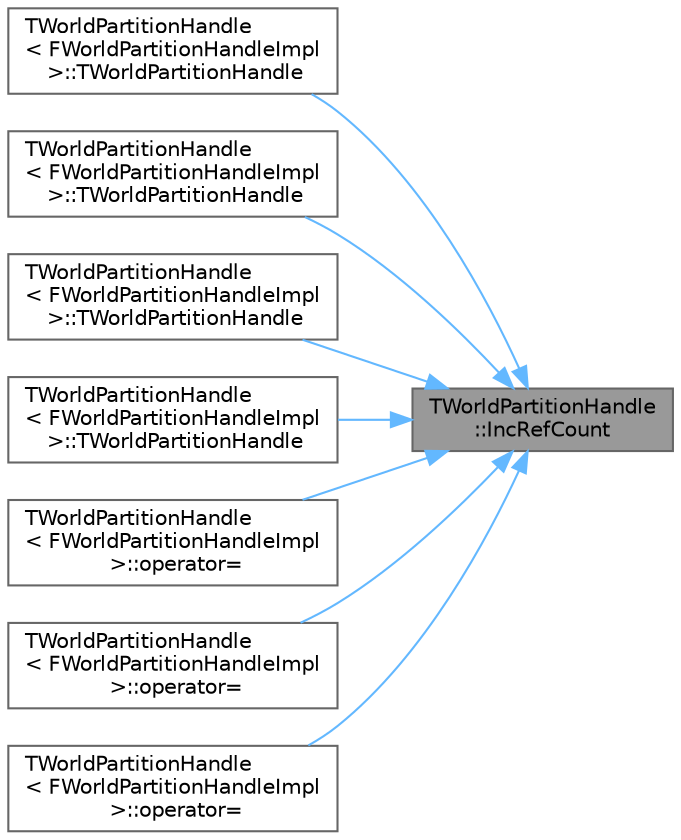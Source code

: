 digraph "TWorldPartitionHandle::IncRefCount"
{
 // INTERACTIVE_SVG=YES
 // LATEX_PDF_SIZE
  bgcolor="transparent";
  edge [fontname=Helvetica,fontsize=10,labelfontname=Helvetica,labelfontsize=10];
  node [fontname=Helvetica,fontsize=10,shape=box,height=0.2,width=0.4];
  rankdir="RL";
  Node1 [id="Node000001",label="TWorldPartitionHandle\l::IncRefCount",height=0.2,width=0.4,color="gray40", fillcolor="grey60", style="filled", fontcolor="black",tooltip=" "];
  Node1 -> Node2 [id="edge1_Node000001_Node000002",dir="back",color="steelblue1",style="solid",tooltip=" "];
  Node2 [id="Node000002",label="TWorldPartitionHandle\l\< FWorldPartitionHandleImpl\l \>::TWorldPartitionHandle",height=0.2,width=0.4,color="grey40", fillcolor="white", style="filled",URL="$da/dd3/classTWorldPartitionHandle.html#a9d7715bc5d4775f6a4fd721b50bb094a",tooltip=" "];
  Node1 -> Node3 [id="edge2_Node000001_Node000003",dir="back",color="steelblue1",style="solid",tooltip=" "];
  Node3 [id="Node000003",label="TWorldPartitionHandle\l\< FWorldPartitionHandleImpl\l \>::TWorldPartitionHandle",height=0.2,width=0.4,color="grey40", fillcolor="white", style="filled",URL="$da/dd3/classTWorldPartitionHandle.html#a6d36de3bbbd451b13208e9dd2493be04",tooltip=" "];
  Node1 -> Node4 [id="edge3_Node000001_Node000004",dir="back",color="steelblue1",style="solid",tooltip=" "];
  Node4 [id="Node000004",label="TWorldPartitionHandle\l\< FWorldPartitionHandleImpl\l \>::TWorldPartitionHandle",height=0.2,width=0.4,color="grey40", fillcolor="white", style="filled",URL="$da/dd3/classTWorldPartitionHandle.html#a4bdc2360b57af8d22e1f45cc8f590976",tooltip=" "];
  Node1 -> Node5 [id="edge4_Node000001_Node000005",dir="back",color="steelblue1",style="solid",tooltip=" "];
  Node5 [id="Node000005",label="TWorldPartitionHandle\l\< FWorldPartitionHandleImpl\l \>::TWorldPartitionHandle",height=0.2,width=0.4,color="grey40", fillcolor="white", style="filled",URL="$da/dd3/classTWorldPartitionHandle.html#a9d0a67a753d4b3a347f29f7156997061",tooltip=" "];
  Node1 -> Node6 [id="edge5_Node000001_Node000006",dir="back",color="steelblue1",style="solid",tooltip=" "];
  Node6 [id="Node000006",label="TWorldPartitionHandle\l\< FWorldPartitionHandleImpl\l \>::operator=",height=0.2,width=0.4,color="grey40", fillcolor="white", style="filled",URL="$da/dd3/classTWorldPartitionHandle.html#af09ef1ae2e456b4fb015cca9f879b6ee",tooltip=" "];
  Node1 -> Node7 [id="edge6_Node000001_Node000007",dir="back",color="steelblue1",style="solid",tooltip=" "];
  Node7 [id="Node000007",label="TWorldPartitionHandle\l\< FWorldPartitionHandleImpl\l \>::operator=",height=0.2,width=0.4,color="grey40", fillcolor="white", style="filled",URL="$da/dd3/classTWorldPartitionHandle.html#a9aac083abbe316e34a7b66a74b3990af",tooltip=" "];
  Node1 -> Node8 [id="edge7_Node000001_Node000008",dir="back",color="steelblue1",style="solid",tooltip=" "];
  Node8 [id="Node000008",label="TWorldPartitionHandle\l\< FWorldPartitionHandleImpl\l \>::operator=",height=0.2,width=0.4,color="grey40", fillcolor="white", style="filled",URL="$da/dd3/classTWorldPartitionHandle.html#aac8e3d769d70614c73d153b295c1f152",tooltip=" "];
}
